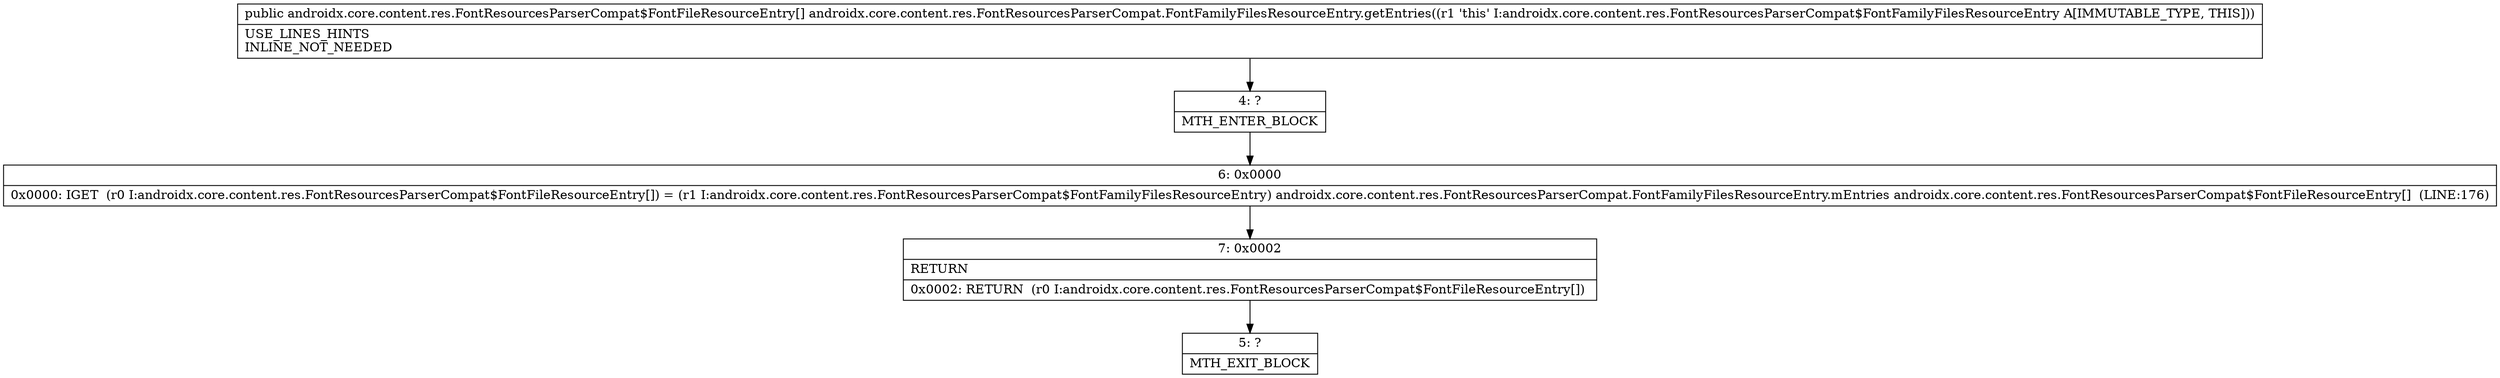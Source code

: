 digraph "CFG forandroidx.core.content.res.FontResourcesParserCompat.FontFamilyFilesResourceEntry.getEntries()[Landroidx\/core\/content\/res\/FontResourcesParserCompat$FontFileResourceEntry;" {
Node_4 [shape=record,label="{4\:\ ?|MTH_ENTER_BLOCK\l}"];
Node_6 [shape=record,label="{6\:\ 0x0000|0x0000: IGET  (r0 I:androidx.core.content.res.FontResourcesParserCompat$FontFileResourceEntry[]) = (r1 I:androidx.core.content.res.FontResourcesParserCompat$FontFamilyFilesResourceEntry) androidx.core.content.res.FontResourcesParserCompat.FontFamilyFilesResourceEntry.mEntries androidx.core.content.res.FontResourcesParserCompat$FontFileResourceEntry[]  (LINE:176)\l}"];
Node_7 [shape=record,label="{7\:\ 0x0002|RETURN\l|0x0002: RETURN  (r0 I:androidx.core.content.res.FontResourcesParserCompat$FontFileResourceEntry[]) \l}"];
Node_5 [shape=record,label="{5\:\ ?|MTH_EXIT_BLOCK\l}"];
MethodNode[shape=record,label="{public androidx.core.content.res.FontResourcesParserCompat$FontFileResourceEntry[] androidx.core.content.res.FontResourcesParserCompat.FontFamilyFilesResourceEntry.getEntries((r1 'this' I:androidx.core.content.res.FontResourcesParserCompat$FontFamilyFilesResourceEntry A[IMMUTABLE_TYPE, THIS]))  | USE_LINES_HINTS\lINLINE_NOT_NEEDED\l}"];
MethodNode -> Node_4;Node_4 -> Node_6;
Node_6 -> Node_7;
Node_7 -> Node_5;
}


